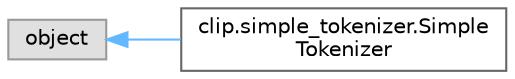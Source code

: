 digraph "Graphical Class Hierarchy"
{
 // LATEX_PDF_SIZE
  bgcolor="transparent";
  edge [fontname=Helvetica,fontsize=10,labelfontname=Helvetica,labelfontsize=10];
  node [fontname=Helvetica,fontsize=10,shape=box,height=0.2,width=0.4];
  rankdir="LR";
  Node0 [id="Node000000",label="object",height=0.2,width=0.4,color="grey60", fillcolor="#E0E0E0", style="filled",tooltip=" "];
  Node0 -> Node1 [id="edge10_Node000000_Node000001",dir="back",color="steelblue1",style="solid",tooltip=" "];
  Node1 [id="Node000001",label="clip.simple_tokenizer.Simple\lTokenizer",height=0.2,width=0.4,color="grey40", fillcolor="white", style="filled",URL="$classclip_1_1simple__tokenizer_1_1_simple_tokenizer.html",tooltip="Implements a simple Byte Pair Encoding (BPE) tokenizer."];
}
